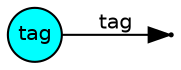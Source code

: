 digraph pwb_model {
	rankdir=LR;
	size="8,5"
	node [ shape = circle , fontname = "Helvetica" , fontsize = 10 , height = 0.1 , width = 0.1 , margin = 0.01 ,  style=filled ];
	edge [ fontname = "Helvetica" , forcelabels= true , fontsize = 10 ];
	"tag" [ shape=circle fillcolor=cyan ];
        "REF1" [shape=point , label ="", width=0.02 , height=0.02, regular=1, style=filled , fillcolor=black ];
        tag -> REF1 [ label = "tag" , arrowhead = "normal" ];

}
